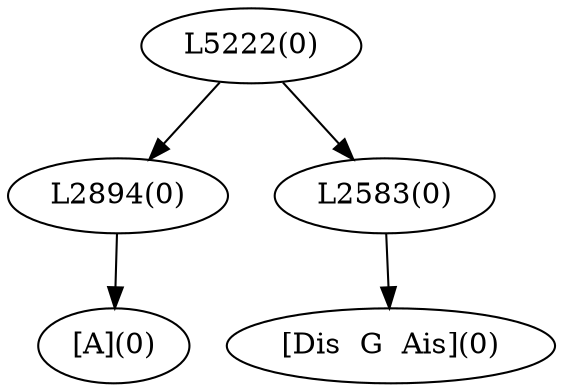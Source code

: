 digraph sample{
"L2894(0)"->"[A](0)"
"L2583(0)"->"[Dis  G  Ais](0)"
"L5222(0)"->"L2894(0)"
"L5222(0)"->"L2583(0)"
{rank = min; "L5222(0)"}
{rank = same; "L2894(0)"; "L2583(0)";}
{rank = max; "[A](0)"; "[Dis  G  Ais](0)";}
}